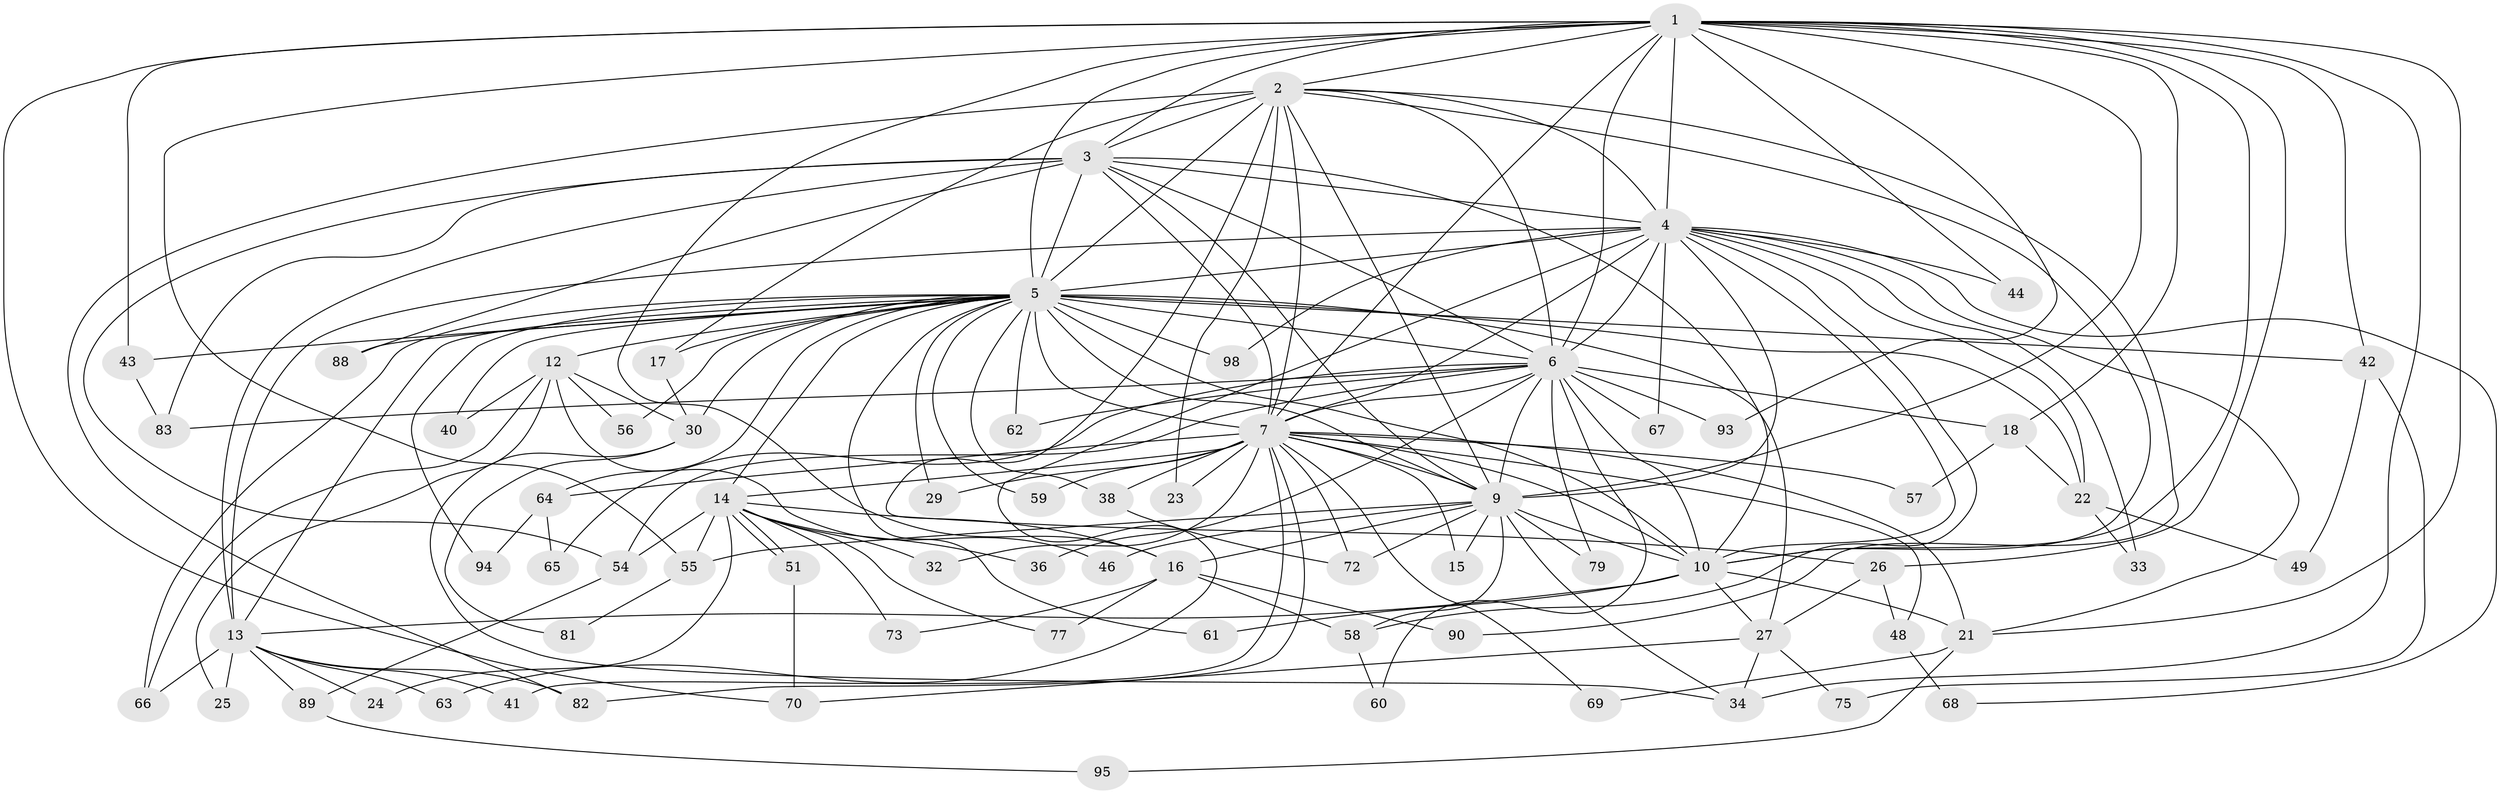 // original degree distribution, {23: 0.01020408163265306, 14: 0.01020408163265306, 12: 0.01020408163265306, 20: 0.02040816326530612, 22: 0.02040816326530612, 24: 0.01020408163265306, 15: 0.01020408163265306, 13: 0.02040816326530612, 2: 0.5204081632653061, 7: 0.01020408163265306, 10: 0.01020408163265306, 6: 0.01020408163265306, 4: 0.061224489795918366, 5: 0.07142857142857142, 3: 0.20408163265306123}
// Generated by graph-tools (version 1.1) at 2025/10/02/27/25 16:10:56]
// undirected, 71 vertices, 177 edges
graph export_dot {
graph [start="1"]
  node [color=gray90,style=filled];
  1 [super="+11"];
  2 [super="+71"];
  3 [super="+19"];
  4 [super="+85"];
  5 [super="+8"];
  6 [super="+47"];
  7 [super="+28"];
  9 [super="+53"];
  10 [super="+37"];
  12 [super="+50"];
  13 [super="+74"];
  14 [super="+45"];
  15;
  16 [super="+20"];
  17;
  18 [super="+78"];
  21 [super="+39"];
  22 [super="+35"];
  23;
  24;
  25;
  26;
  27 [super="+31"];
  29;
  30;
  32;
  33;
  34 [super="+52"];
  36;
  38;
  40;
  41;
  42 [super="+80"];
  43 [super="+97"];
  44;
  46;
  48;
  49;
  51;
  54 [super="+91"];
  55 [super="+76"];
  56;
  57;
  58 [super="+87"];
  59;
  60;
  61;
  62;
  63;
  64;
  65;
  66 [super="+92"];
  67;
  68;
  69;
  70 [super="+96"];
  72 [super="+84"];
  73;
  75;
  77;
  79;
  81;
  82 [super="+86"];
  83;
  88;
  89;
  90;
  93;
  94;
  95;
  98;
  1 -- 2;
  1 -- 3;
  1 -- 4;
  1 -- 5 [weight=3];
  1 -- 6;
  1 -- 7;
  1 -- 9;
  1 -- 10;
  1 -- 18 [weight=2];
  1 -- 21;
  1 -- 26;
  1 -- 34;
  1 -- 42 [weight=2];
  1 -- 43;
  1 -- 44;
  1 -- 55;
  1 -- 70;
  1 -- 93;
  1 -- 16;
  2 -- 3;
  2 -- 4;
  2 -- 5 [weight=2];
  2 -- 6;
  2 -- 7;
  2 -- 9;
  2 -- 10;
  2 -- 16;
  2 -- 17 [weight=2];
  2 -- 23;
  2 -- 82;
  2 -- 90;
  3 -- 4;
  3 -- 5 [weight=2];
  3 -- 6;
  3 -- 7;
  3 -- 9;
  3 -- 10;
  3 -- 83;
  3 -- 88;
  3 -- 13;
  3 -- 54;
  4 -- 5 [weight=3];
  4 -- 6;
  4 -- 7;
  4 -- 9;
  4 -- 10;
  4 -- 13;
  4 -- 21;
  4 -- 22;
  4 -- 33;
  4 -- 44;
  4 -- 58;
  4 -- 63;
  4 -- 67;
  4 -- 68;
  4 -- 98;
  5 -- 6 [weight=3];
  5 -- 7 [weight=3];
  5 -- 9 [weight=2];
  5 -- 10 [weight=2];
  5 -- 12 [weight=2];
  5 -- 14;
  5 -- 17;
  5 -- 30;
  5 -- 40;
  5 -- 56;
  5 -- 61;
  5 -- 62;
  5 -- 88;
  5 -- 94;
  5 -- 98;
  5 -- 64;
  5 -- 66;
  5 -- 22;
  5 -- 27;
  5 -- 29;
  5 -- 38;
  5 -- 42;
  5 -- 43;
  5 -- 59;
  5 -- 13;
  6 -- 7;
  6 -- 9;
  6 -- 10;
  6 -- 18;
  6 -- 36;
  6 -- 54;
  6 -- 60;
  6 -- 62;
  6 -- 65;
  6 -- 67;
  6 -- 79;
  6 -- 83;
  6 -- 93;
  7 -- 9;
  7 -- 10;
  7 -- 14;
  7 -- 15;
  7 -- 23;
  7 -- 29;
  7 -- 32;
  7 -- 38;
  7 -- 41;
  7 -- 48;
  7 -- 57;
  7 -- 59;
  7 -- 64;
  7 -- 72;
  7 -- 82;
  7 -- 69;
  7 -- 21;
  9 -- 10;
  9 -- 15;
  9 -- 16;
  9 -- 46;
  9 -- 72;
  9 -- 55;
  9 -- 79;
  9 -- 34;
  9 -- 58;
  10 -- 13;
  10 -- 61;
  10 -- 21;
  10 -- 27;
  12 -- 25;
  12 -- 40;
  12 -- 46;
  12 -- 66;
  12 -- 56;
  12 -- 30;
  13 -- 24;
  13 -- 25;
  13 -- 41;
  13 -- 63;
  13 -- 89;
  13 -- 82;
  13 -- 66;
  14 -- 24;
  14 -- 26 [weight=2];
  14 -- 32;
  14 -- 36;
  14 -- 51;
  14 -- 51;
  14 -- 54;
  14 -- 73;
  14 -- 77;
  14 -- 55;
  16 -- 73;
  16 -- 77;
  16 -- 90;
  16 -- 58;
  17 -- 30;
  18 -- 57;
  18 -- 22;
  21 -- 95;
  21 -- 69;
  22 -- 33;
  22 -- 49;
  26 -- 27;
  26 -- 48;
  27 -- 34;
  27 -- 70;
  27 -- 75;
  30 -- 81;
  30 -- 34;
  38 -- 72;
  42 -- 49;
  42 -- 75;
  43 -- 83;
  48 -- 68;
  51 -- 70;
  54 -- 89;
  55 -- 81;
  58 -- 60;
  64 -- 65;
  64 -- 94;
  89 -- 95;
}

